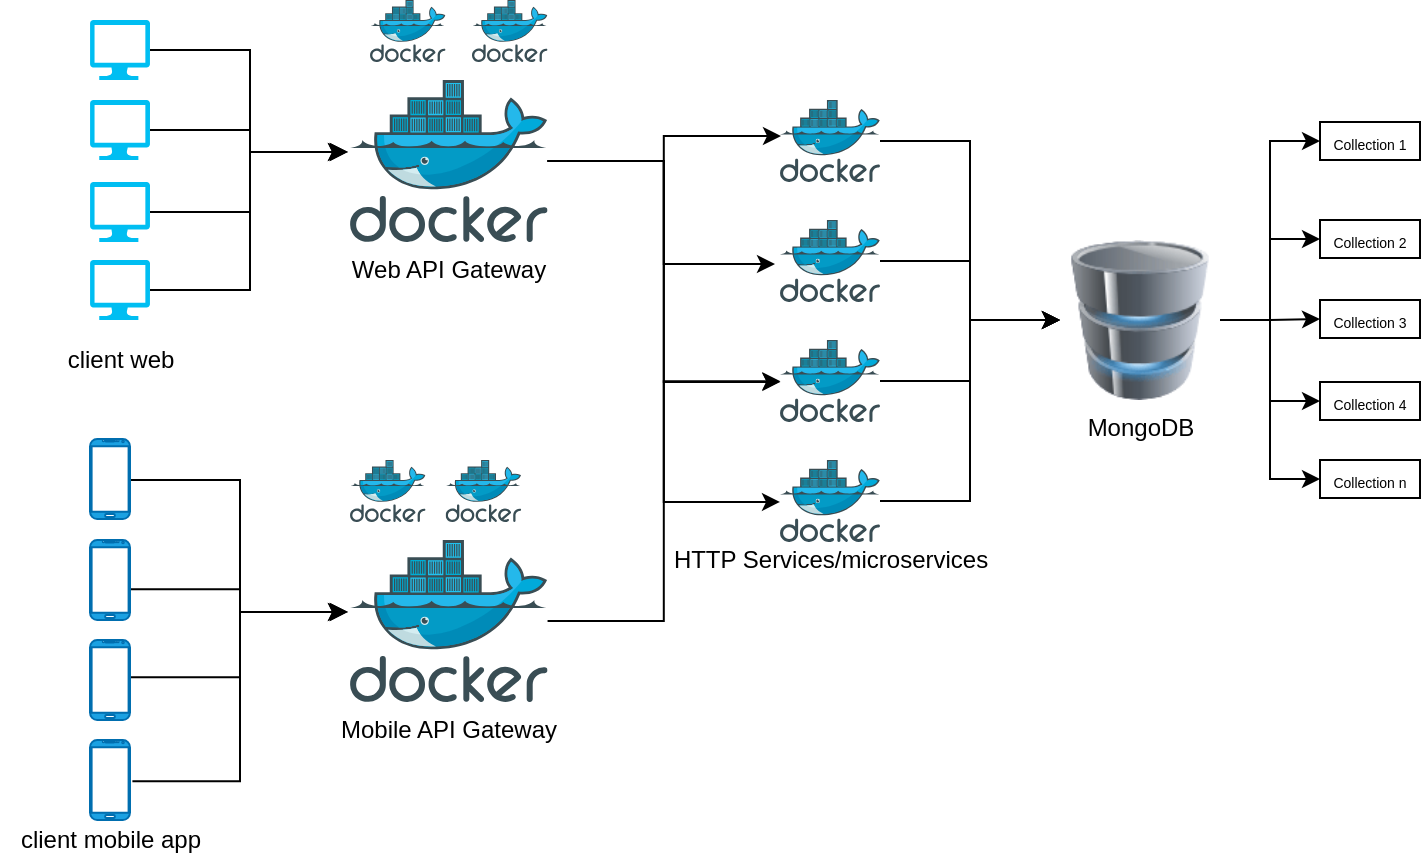 <mxfile>
    <diagram id="buPNvQ7DpXTApOQ7kgoG" name="Page-1">
        <mxGraphModel dx="790" dy="484" grid="1" gridSize="10" guides="1" tooltips="1" connect="1" arrows="1" fold="1" page="1" pageScale="1" pageWidth="850" pageHeight="1100" math="0" shadow="0">
            <root>
                <mxCell id="0"/>
                <mxCell id="1" parent="0"/>
                <mxCell id="18" style="edgeStyle=orthogonalEdgeStyle;rounded=0;html=1;entryX=0.01;entryY=0.439;entryDx=0;entryDy=0;entryPerimeter=0;" parent="1" source="2" target="14" edge="1">
                    <mxGeometry relative="1" as="geometry"/>
                </mxCell>
                <mxCell id="19" style="edgeStyle=orthogonalEdgeStyle;rounded=0;html=1;entryX=-0.05;entryY=0.537;entryDx=0;entryDy=0;entryPerimeter=0;" parent="1" source="2" target="15" edge="1">
                    <mxGeometry relative="1" as="geometry"/>
                </mxCell>
                <mxCell id="21" style="edgeStyle=orthogonalEdgeStyle;rounded=0;html=1;entryX=0;entryY=0.512;entryDx=0;entryDy=0;entryPerimeter=0;" parent="1" source="2" target="17" edge="1">
                    <mxGeometry relative="1" as="geometry"/>
                </mxCell>
                <mxCell id="45" style="edgeStyle=orthogonalEdgeStyle;html=1;entryX=0.004;entryY=0.511;entryDx=0;entryDy=0;entryPerimeter=0;rounded=0;" edge="1" parent="1" source="2" target="16">
                    <mxGeometry relative="1" as="geometry"/>
                </mxCell>
                <mxCell id="2" value="Web API Gateway" style="sketch=0;aspect=fixed;html=1;points=[];align=center;image;fontSize=12;image=img/lib/mscae/Docker.svg;" parent="1" vertex="1">
                    <mxGeometry x="210" y="130" width="98.78" height="81" as="geometry"/>
                </mxCell>
                <mxCell id="9" style="edgeStyle=orthogonalEdgeStyle;html=1;exitX=1;exitY=0.5;exitDx=0;exitDy=0;exitPerimeter=0;entryX=-0.01;entryY=0.444;entryDx=0;entryDy=0;entryPerimeter=0;rounded=0;" parent="1" source="3" target="2" edge="1">
                    <mxGeometry relative="1" as="geometry"/>
                </mxCell>
                <mxCell id="3" value="" style="verticalLabelPosition=bottom;html=1;verticalAlign=top;align=center;strokeColor=none;fillColor=#00BEF2;shape=mxgraph.azure.computer;pointerEvents=1;" parent="1" vertex="1">
                    <mxGeometry x="80" y="100" width="30" height="30" as="geometry"/>
                </mxCell>
                <mxCell id="10" style="edgeStyle=orthogonalEdgeStyle;rounded=0;html=1;exitX=1;exitY=0.5;exitDx=0;exitDy=0;exitPerimeter=0;entryX=-0.02;entryY=0.444;entryDx=0;entryDy=0;entryPerimeter=0;" parent="1" source="4" target="2" edge="1">
                    <mxGeometry relative="1" as="geometry"/>
                </mxCell>
                <mxCell id="4" value="" style="verticalLabelPosition=bottom;html=1;verticalAlign=top;align=center;strokeColor=none;fillColor=#00BEF2;shape=mxgraph.azure.computer;pointerEvents=1;" parent="1" vertex="1">
                    <mxGeometry x="80" y="140" width="30" height="30" as="geometry"/>
                </mxCell>
                <mxCell id="11" style="edgeStyle=orthogonalEdgeStyle;rounded=0;html=1;exitX=1;exitY=0.5;exitDx=0;exitDy=0;exitPerimeter=0;entryX=-0.02;entryY=0.444;entryDx=0;entryDy=0;entryPerimeter=0;" parent="1" source="5" target="2" edge="1">
                    <mxGeometry relative="1" as="geometry"/>
                </mxCell>
                <mxCell id="5" value="" style="verticalLabelPosition=bottom;html=1;verticalAlign=top;align=center;strokeColor=none;fillColor=#00BEF2;shape=mxgraph.azure.computer;pointerEvents=1;" parent="1" vertex="1">
                    <mxGeometry x="80" y="181" width="30" height="30" as="geometry"/>
                </mxCell>
                <mxCell id="12" style="edgeStyle=orthogonalEdgeStyle;rounded=0;html=1;exitX=1;exitY=0.5;exitDx=0;exitDy=0;exitPerimeter=0;entryX=-0.01;entryY=0.444;entryDx=0;entryDy=0;entryPerimeter=0;" parent="1" source="6" target="2" edge="1">
                    <mxGeometry relative="1" as="geometry"/>
                </mxCell>
                <mxCell id="6" value="" style="verticalLabelPosition=bottom;html=1;verticalAlign=top;align=center;strokeColor=none;fillColor=#00BEF2;shape=mxgraph.azure.computer;pointerEvents=1;" parent="1" vertex="1">
                    <mxGeometry x="80" y="220" width="30" height="30" as="geometry"/>
                </mxCell>
                <mxCell id="13" value="client web" style="text;html=1;align=center;verticalAlign=middle;resizable=0;points=[];autosize=1;strokeColor=none;fillColor=none;" parent="1" vertex="1">
                    <mxGeometry x="60" y="260" width="70" height="20" as="geometry"/>
                </mxCell>
                <mxCell id="24" style="edgeStyle=orthogonalEdgeStyle;rounded=0;html=1;entryX=0;entryY=0.5;entryDx=0;entryDy=0;" parent="1" source="14" target="23" edge="1">
                    <mxGeometry relative="1" as="geometry"/>
                </mxCell>
                <mxCell id="14" value="" style="sketch=0;aspect=fixed;html=1;points=[];align=center;image;fontSize=12;image=img/lib/mscae/Docker.svg;" parent="1" vertex="1">
                    <mxGeometry x="425" y="140" width="50" height="41" as="geometry"/>
                </mxCell>
                <mxCell id="25" style="edgeStyle=orthogonalEdgeStyle;rounded=0;html=1;" parent="1" source="15" target="23" edge="1">
                    <mxGeometry relative="1" as="geometry"/>
                </mxCell>
                <mxCell id="15" value="" style="sketch=0;aspect=fixed;html=1;points=[];align=center;image;fontSize=12;image=img/lib/mscae/Docker.svg;" parent="1" vertex="1">
                    <mxGeometry x="425" y="200" width="50" height="41" as="geometry"/>
                </mxCell>
                <mxCell id="26" style="edgeStyle=orthogonalEdgeStyle;rounded=0;html=1;" parent="1" source="16" target="23" edge="1">
                    <mxGeometry relative="1" as="geometry"/>
                </mxCell>
                <mxCell id="16" value="" style="sketch=0;aspect=fixed;html=1;points=[];align=center;image;fontSize=12;image=img/lib/mscae/Docker.svg;" parent="1" vertex="1">
                    <mxGeometry x="425" y="260" width="50" height="41" as="geometry"/>
                </mxCell>
                <mxCell id="27" style="edgeStyle=orthogonalEdgeStyle;rounded=0;html=1;entryX=0;entryY=0.5;entryDx=0;entryDy=0;" parent="1" source="17" target="23" edge="1">
                    <mxGeometry relative="1" as="geometry"/>
                </mxCell>
                <mxCell id="17" value="" style="sketch=0;aspect=fixed;html=1;points=[];align=center;image;fontSize=12;image=img/lib/mscae/Docker.svg;" parent="1" vertex="1">
                    <mxGeometry x="425" y="320" width="50" height="41" as="geometry"/>
                </mxCell>
                <mxCell id="22" value="HTTP Services/microservices" style="text;html=1;align=center;verticalAlign=middle;resizable=0;points=[];autosize=1;strokeColor=none;fillColor=none;" parent="1" vertex="1">
                    <mxGeometry x="365" y="360" width="170" height="20" as="geometry"/>
                </mxCell>
                <mxCell id="40" style="edgeStyle=orthogonalEdgeStyle;rounded=0;html=1;exitX=1;exitY=0.5;exitDx=0;exitDy=0;entryX=0;entryY=0.5;entryDx=0;entryDy=0;fontSize=7;" parent="1" source="23" target="31" edge="1">
                    <mxGeometry relative="1" as="geometry"/>
                </mxCell>
                <mxCell id="41" style="edgeStyle=orthogonalEdgeStyle;rounded=0;html=1;exitX=1;exitY=0.5;exitDx=0;exitDy=0;entryX=0;entryY=0.5;entryDx=0;entryDy=0;fontSize=7;" parent="1" source="23" target="32" edge="1">
                    <mxGeometry relative="1" as="geometry"/>
                </mxCell>
                <mxCell id="42" style="edgeStyle=orthogonalEdgeStyle;rounded=0;html=1;exitX=1;exitY=0.5;exitDx=0;exitDy=0;entryX=0;entryY=0.5;entryDx=0;entryDy=0;fontSize=7;" parent="1" source="23" target="33" edge="1">
                    <mxGeometry relative="1" as="geometry"/>
                </mxCell>
                <mxCell id="43" style="edgeStyle=orthogonalEdgeStyle;rounded=0;html=1;exitX=1;exitY=0.5;exitDx=0;exitDy=0;entryX=0;entryY=0.5;entryDx=0;entryDy=0;fontSize=7;" parent="1" source="23" target="34" edge="1">
                    <mxGeometry relative="1" as="geometry"/>
                </mxCell>
                <mxCell id="44" style="edgeStyle=orthogonalEdgeStyle;rounded=0;html=1;exitX=1;exitY=0.5;exitDx=0;exitDy=0;entryX=0;entryY=0.5;entryDx=0;entryDy=0;fontSize=7;" parent="1" source="23" target="36" edge="1">
                    <mxGeometry relative="1" as="geometry"/>
                </mxCell>
                <mxCell id="23" value="MongoDB" style="image;html=1;image=img/lib/clip_art/computers/Database_128x128.png" parent="1" vertex="1">
                    <mxGeometry x="565" y="210" width="80" height="80" as="geometry"/>
                </mxCell>
                <mxCell id="31" value="&lt;font style=&quot;font-size: 7px&quot;&gt;Collection 1&lt;/font&gt;" style="rounded=0;whiteSpace=wrap;html=1;" parent="1" vertex="1">
                    <mxGeometry x="695" y="151" width="50" height="19" as="geometry"/>
                </mxCell>
                <mxCell id="32" value="&lt;font style=&quot;font-size: 7px&quot;&gt;Collection 2&lt;/font&gt;" style="rounded=0;whiteSpace=wrap;html=1;" parent="1" vertex="1">
                    <mxGeometry x="695" y="200" width="50" height="19" as="geometry"/>
                </mxCell>
                <mxCell id="33" value="&lt;font style=&quot;font-size: 7px&quot;&gt;Collection 3&lt;/font&gt;" style="rounded=0;whiteSpace=wrap;html=1;" parent="1" vertex="1">
                    <mxGeometry x="695" y="240" width="50" height="19" as="geometry"/>
                </mxCell>
                <mxCell id="34" value="&lt;font style=&quot;font-size: 7px&quot;&gt;Collection 4&lt;/font&gt;" style="rounded=0;whiteSpace=wrap;html=1;" parent="1" vertex="1">
                    <mxGeometry x="695" y="281" width="50" height="19" as="geometry"/>
                </mxCell>
                <mxCell id="36" value="&lt;font style=&quot;font-size: 7px&quot;&gt;Collection n&lt;/font&gt;" style="rounded=0;whiteSpace=wrap;html=1;" parent="1" vertex="1">
                    <mxGeometry x="695" y="320" width="50" height="19" as="geometry"/>
                </mxCell>
                <mxCell id="60" style="edgeStyle=orthogonalEdgeStyle;rounded=0;html=1;entryX=0.004;entryY=0.503;entryDx=0;entryDy=0;entryPerimeter=0;" edge="1" parent="1" source="46" target="16">
                    <mxGeometry relative="1" as="geometry"/>
                </mxCell>
                <mxCell id="46" value="Mobile API Gateway" style="sketch=0;aspect=fixed;html=1;points=[];align=center;image;fontSize=12;image=img/lib/mscae/Docker.svg;" vertex="1" parent="1">
                    <mxGeometry x="210" y="360" width="98.78" height="81" as="geometry"/>
                </mxCell>
                <mxCell id="47" style="edgeStyle=orthogonalEdgeStyle;html=1;exitX=1;exitY=0.513;exitDx=0;exitDy=0;exitPerimeter=0;entryX=-0.01;entryY=0.444;entryDx=0;entryDy=0;entryPerimeter=0;rounded=0;" edge="1" parent="1" source="56" target="46">
                    <mxGeometry relative="1" as="geometry">
                        <mxPoint x="105" y="345" as="sourcePoint"/>
                    </mxGeometry>
                </mxCell>
                <mxCell id="49" style="edgeStyle=orthogonalEdgeStyle;rounded=0;html=1;exitX=0.96;exitY=0.615;exitDx=0;exitDy=0;exitPerimeter=0;entryX=-0.02;entryY=0.444;entryDx=0;entryDy=0;entryPerimeter=0;" edge="1" parent="1" source="57" target="46">
                    <mxGeometry relative="1" as="geometry">
                        <mxPoint x="105" y="385" as="sourcePoint"/>
                    </mxGeometry>
                </mxCell>
                <mxCell id="51" style="edgeStyle=orthogonalEdgeStyle;rounded=0;html=1;exitX=1.01;exitY=0.465;exitDx=0;exitDy=0;exitPerimeter=0;entryX=-0.02;entryY=0.444;entryDx=0;entryDy=0;entryPerimeter=0;" edge="1" parent="1" source="59" target="46">
                    <mxGeometry relative="1" as="geometry">
                        <mxPoint x="105" y="426" as="sourcePoint"/>
                    </mxGeometry>
                </mxCell>
                <mxCell id="53" style="edgeStyle=orthogonalEdgeStyle;rounded=0;html=1;exitX=1.06;exitY=0.515;exitDx=0;exitDy=0;exitPerimeter=0;entryX=-0.01;entryY=0.444;entryDx=0;entryDy=0;entryPerimeter=0;" edge="1" parent="1" source="58" target="46">
                    <mxGeometry relative="1" as="geometry">
                        <mxPoint x="105" y="465" as="sourcePoint"/>
                    </mxGeometry>
                </mxCell>
                <mxCell id="55" value="client mobile app" style="text;html=1;align=center;verticalAlign=middle;resizable=0;points=[];autosize=1;strokeColor=none;fillColor=none;" vertex="1" parent="1">
                    <mxGeometry x="35" y="500" width="110" height="20" as="geometry"/>
                </mxCell>
                <mxCell id="56" value="" style="verticalLabelPosition=bottom;verticalAlign=top;html=1;shadow=0;dashed=0;strokeWidth=1;shape=mxgraph.android.phone2;strokeColor=#006EAF;fillColor=#1ba1e2;fontColor=#ffffff;" vertex="1" parent="1">
                    <mxGeometry x="80" y="309.5" width="20" height="40" as="geometry"/>
                </mxCell>
                <mxCell id="57" value="" style="verticalLabelPosition=bottom;verticalAlign=top;html=1;shadow=0;dashed=0;strokeWidth=1;shape=mxgraph.android.phone2;strokeColor=#006EAF;fillColor=#1ba1e2;fontColor=#ffffff;" vertex="1" parent="1">
                    <mxGeometry x="80" y="360" width="20" height="40" as="geometry"/>
                </mxCell>
                <mxCell id="58" value="" style="verticalLabelPosition=bottom;verticalAlign=top;html=1;shadow=0;dashed=0;strokeWidth=1;shape=mxgraph.android.phone2;strokeColor=#006EAF;fillColor=#1ba1e2;fontColor=#ffffff;" vertex="1" parent="1">
                    <mxGeometry x="80" y="460" width="20" height="40" as="geometry"/>
                </mxCell>
                <mxCell id="59" value="" style="verticalLabelPosition=bottom;verticalAlign=top;html=1;shadow=0;dashed=0;strokeWidth=1;shape=mxgraph.android.phone2;strokeColor=#006EAF;fillColor=#1ba1e2;fontColor=#ffffff;" vertex="1" parent="1">
                    <mxGeometry x="80" y="410" width="20" height="40" as="geometry"/>
                </mxCell>
                <mxCell id="61" value="" style="sketch=0;aspect=fixed;html=1;points=[];align=center;image;fontSize=12;image=img/lib/mscae/Docker.svg;" vertex="1" parent="1">
                    <mxGeometry x="220" y="90" width="37.8" height="31" as="geometry"/>
                </mxCell>
                <mxCell id="62" value="" style="sketch=0;aspect=fixed;html=1;points=[];align=center;image;fontSize=12;image=img/lib/mscae/Docker.svg;" vertex="1" parent="1">
                    <mxGeometry x="270.98" y="90" width="37.8" height="31" as="geometry"/>
                </mxCell>
                <mxCell id="63" value="" style="sketch=0;aspect=fixed;html=1;points=[];align=center;image;fontSize=12;image=img/lib/mscae/Docker.svg;" vertex="1" parent="1">
                    <mxGeometry x="210" y="320" width="37.8" height="31" as="geometry"/>
                </mxCell>
                <mxCell id="64" value="" style="sketch=0;aspect=fixed;html=1;points=[];align=center;image;fontSize=12;image=img/lib/mscae/Docker.svg;" vertex="1" parent="1">
                    <mxGeometry x="257.8" y="320" width="37.8" height="31" as="geometry"/>
                </mxCell>
            </root>
        </mxGraphModel>
    </diagram>
</mxfile>